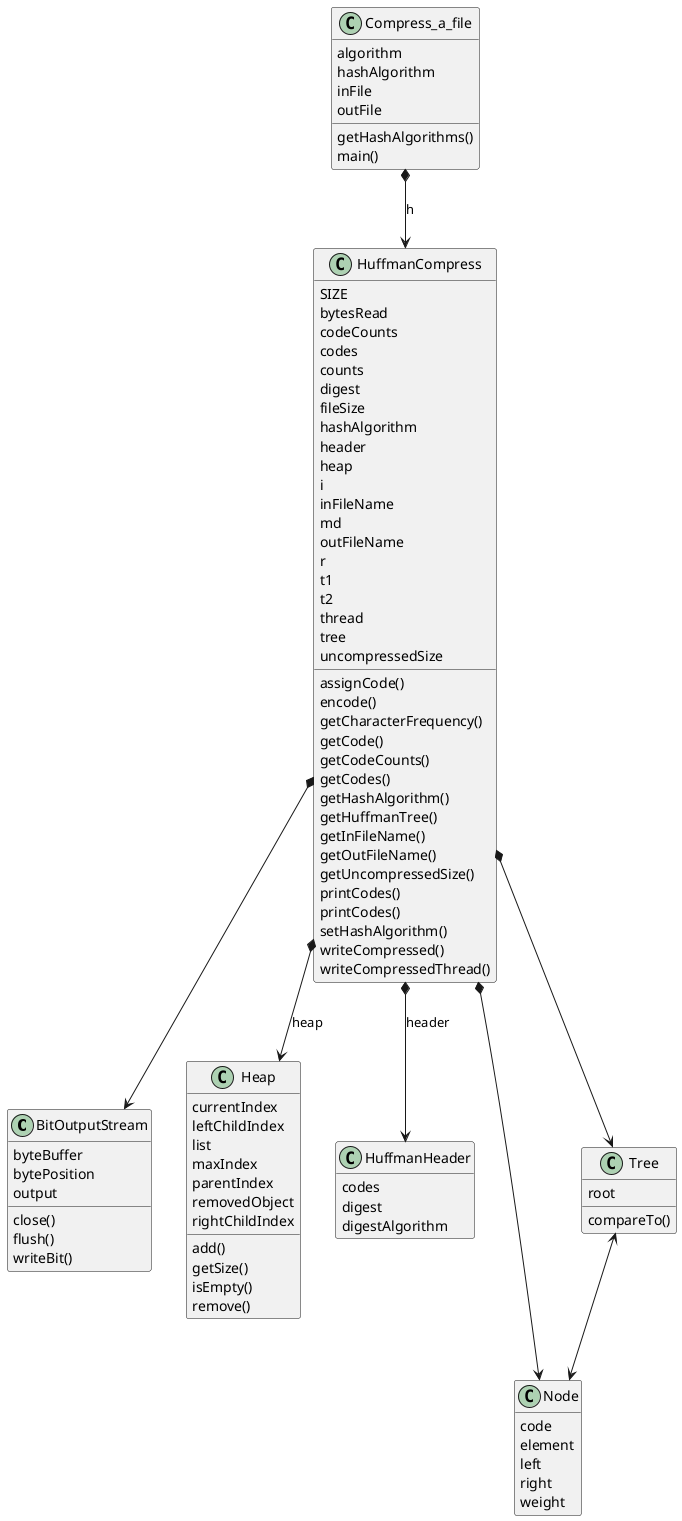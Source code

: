 @startuml
class BitOutputStream {
    byteBuffer
    bytePosition
    output
    close()
    flush()
    writeBit()
}
class Compress_a_file {
    algorithm
    hashAlgorithm
    inFile
    outFile
    getHashAlgorithms()
    main()
}
class Heap {
    currentIndex
    leftChildIndex
    list
    maxIndex
    parentIndex
    removedObject
    rightChildIndex
    add()
    getSize()
    isEmpty()
    remove()
}
class HuffmanCompress {
    SIZE
    bytesRead
    codeCounts
    codes
    counts
    digest
    fileSize
    hashAlgorithm
    header
    heap
    i
    inFileName
    md
    outFileName
    r
    t1
    t2
    thread
    tree
    uncompressedSize
    assignCode()
    encode()
    getCharacterFrequency()
    getCode()
    getCodeCounts()
    getCodes()
    getHashAlgorithm()
    getHuffmanTree()
    getInFileName()
    getOutFileName()
    getUncompressedSize()
    printCodes()
    printCodes()
    setHashAlgorithm()
    writeCompressed()
    writeCompressedThread()
}
class HuffmanHeader {
    codes
    digest
    digestAlgorithm
}
class Node {
    code
    element
    left
    right
    weight
}
class Tree {
    root
    compareTo()
}

Compress_a_file *--> HuffmanCompress : h
HuffmanCompress *--> HuffmanHeader : header
HuffmanCompress *--> Heap : heap
HuffmanCompress *--> Tree
HuffmanCompress *--> BitOutputStream
HuffmanCompress *---> Node
Tree <--> Node
hide empty members
@enduml
